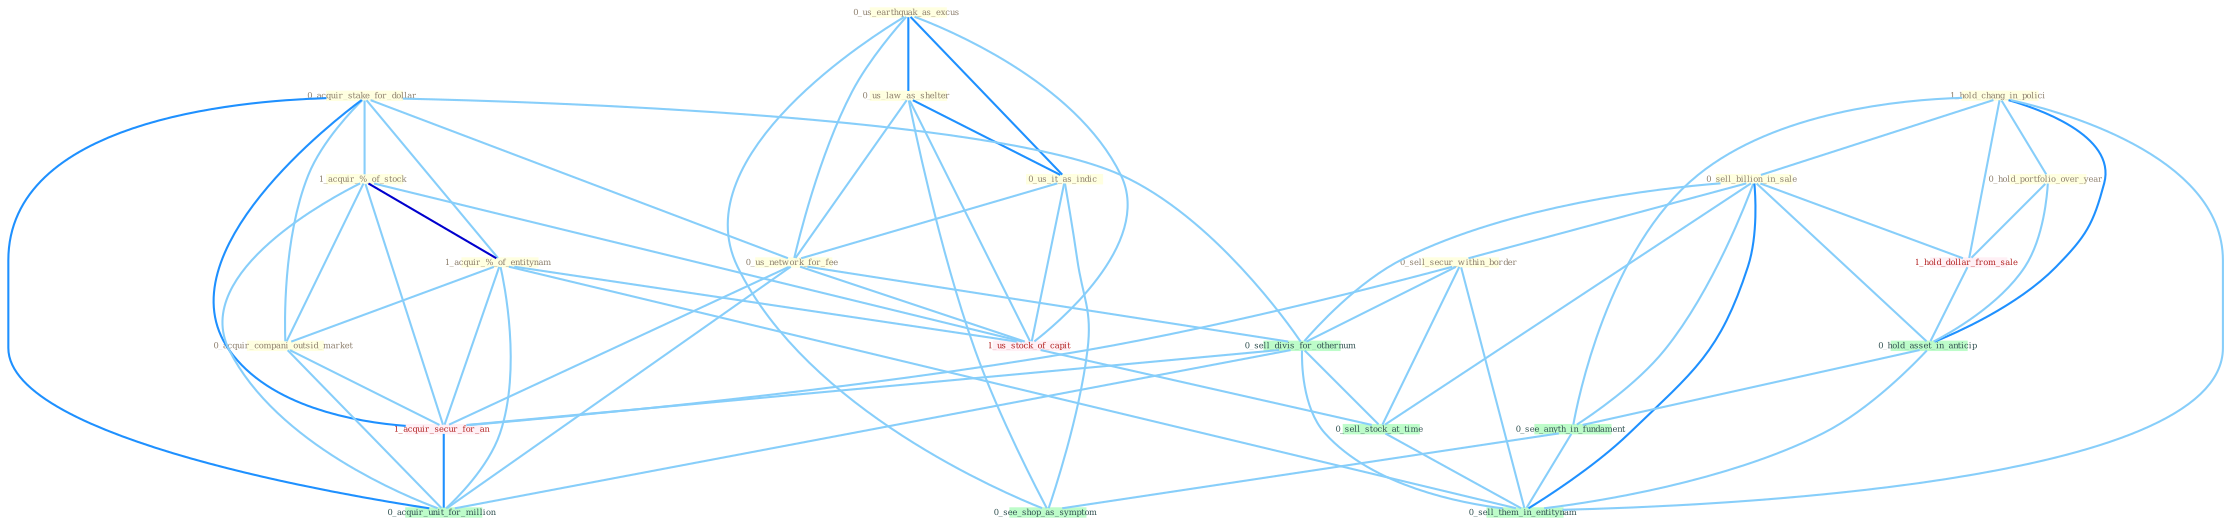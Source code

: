 Graph G{ 
    node
    [shape=polygon,style=filled,width=.5,height=.06,color="#BDFCC9",fixedsize=true,fontsize=4,
    fontcolor="#2f4f4f"];
    {node
    [color="#ffffe0", fontcolor="#8b7d6b"] "0_us_earthquak_as_excus " "0_us_law_as_shelter " "1_hold_chang_in_polici " "0_hold_portfolio_over_year " "0_acquir_stake_for_dollar " "0_sell_billion_in_sale " "1_acquir_%_of_stock " "0_sell_secur_within_border " "1_acquir_%_of_entitynam " "0_acquir_compani_outsid_market " "0_us_it_as_indic " "0_us_network_for_fee "}
{node [color="#fff0f5", fontcolor="#b22222"] "1_acquir_secur_for_an " "1_us_stock_of_capit " "1_hold_dollar_from_sale "}
edge [color="#B0E2FF"];

	"0_us_earthquak_as_excus " -- "0_us_law_as_shelter " [w="2", color="#1e90ff" , len=0.8];
	"0_us_earthquak_as_excus " -- "0_us_it_as_indic " [w="2", color="#1e90ff" , len=0.8];
	"0_us_earthquak_as_excus " -- "0_us_network_for_fee " [w="1", color="#87cefa" ];
	"0_us_earthquak_as_excus " -- "1_us_stock_of_capit " [w="1", color="#87cefa" ];
	"0_us_earthquak_as_excus " -- "0_see_shop_as_symptom " [w="1", color="#87cefa" ];
	"0_us_law_as_shelter " -- "0_us_it_as_indic " [w="2", color="#1e90ff" , len=0.8];
	"0_us_law_as_shelter " -- "0_us_network_for_fee " [w="1", color="#87cefa" ];
	"0_us_law_as_shelter " -- "1_us_stock_of_capit " [w="1", color="#87cefa" ];
	"0_us_law_as_shelter " -- "0_see_shop_as_symptom " [w="1", color="#87cefa" ];
	"1_hold_chang_in_polici " -- "0_hold_portfolio_over_year " [w="1", color="#87cefa" ];
	"1_hold_chang_in_polici " -- "0_sell_billion_in_sale " [w="1", color="#87cefa" ];
	"1_hold_chang_in_polici " -- "1_hold_dollar_from_sale " [w="1", color="#87cefa" ];
	"1_hold_chang_in_polici " -- "0_hold_asset_in_anticip " [w="2", color="#1e90ff" , len=0.8];
	"1_hold_chang_in_polici " -- "0_see_anyth_in_fundament " [w="1", color="#87cefa" ];
	"1_hold_chang_in_polici " -- "0_sell_them_in_entitynam " [w="1", color="#87cefa" ];
	"0_hold_portfolio_over_year " -- "1_hold_dollar_from_sale " [w="1", color="#87cefa" ];
	"0_hold_portfolio_over_year " -- "0_hold_asset_in_anticip " [w="1", color="#87cefa" ];
	"0_acquir_stake_for_dollar " -- "1_acquir_%_of_stock " [w="1", color="#87cefa" ];
	"0_acquir_stake_for_dollar " -- "1_acquir_%_of_entitynam " [w="1", color="#87cefa" ];
	"0_acquir_stake_for_dollar " -- "0_acquir_compani_outsid_market " [w="1", color="#87cefa" ];
	"0_acquir_stake_for_dollar " -- "0_us_network_for_fee " [w="1", color="#87cefa" ];
	"0_acquir_stake_for_dollar " -- "0_sell_divis_for_othernum " [w="1", color="#87cefa" ];
	"0_acquir_stake_for_dollar " -- "1_acquir_secur_for_an " [w="2", color="#1e90ff" , len=0.8];
	"0_acquir_stake_for_dollar " -- "0_acquir_unit_for_million " [w="2", color="#1e90ff" , len=0.8];
	"0_sell_billion_in_sale " -- "0_sell_secur_within_border " [w="1", color="#87cefa" ];
	"0_sell_billion_in_sale " -- "0_sell_divis_for_othernum " [w="1", color="#87cefa" ];
	"0_sell_billion_in_sale " -- "1_hold_dollar_from_sale " [w="1", color="#87cefa" ];
	"0_sell_billion_in_sale " -- "0_hold_asset_in_anticip " [w="1", color="#87cefa" ];
	"0_sell_billion_in_sale " -- "0_sell_stock_at_time " [w="1", color="#87cefa" ];
	"0_sell_billion_in_sale " -- "0_see_anyth_in_fundament " [w="1", color="#87cefa" ];
	"0_sell_billion_in_sale " -- "0_sell_them_in_entitynam " [w="2", color="#1e90ff" , len=0.8];
	"1_acquir_%_of_stock " -- "1_acquir_%_of_entitynam " [w="3", color="#0000cd" , len=0.6];
	"1_acquir_%_of_stock " -- "0_acquir_compani_outsid_market " [w="1", color="#87cefa" ];
	"1_acquir_%_of_stock " -- "1_acquir_secur_for_an " [w="1", color="#87cefa" ];
	"1_acquir_%_of_stock " -- "1_us_stock_of_capit " [w="1", color="#87cefa" ];
	"1_acquir_%_of_stock " -- "0_acquir_unit_for_million " [w="1", color="#87cefa" ];
	"0_sell_secur_within_border " -- "0_sell_divis_for_othernum " [w="1", color="#87cefa" ];
	"0_sell_secur_within_border " -- "1_acquir_secur_for_an " [w="1", color="#87cefa" ];
	"0_sell_secur_within_border " -- "0_sell_stock_at_time " [w="1", color="#87cefa" ];
	"0_sell_secur_within_border " -- "0_sell_them_in_entitynam " [w="1", color="#87cefa" ];
	"1_acquir_%_of_entitynam " -- "0_acquir_compani_outsid_market " [w="1", color="#87cefa" ];
	"1_acquir_%_of_entitynam " -- "1_acquir_secur_for_an " [w="1", color="#87cefa" ];
	"1_acquir_%_of_entitynam " -- "1_us_stock_of_capit " [w="1", color="#87cefa" ];
	"1_acquir_%_of_entitynam " -- "0_acquir_unit_for_million " [w="1", color="#87cefa" ];
	"1_acquir_%_of_entitynam " -- "0_sell_them_in_entitynam " [w="1", color="#87cefa" ];
	"0_acquir_compani_outsid_market " -- "1_acquir_secur_for_an " [w="1", color="#87cefa" ];
	"0_acquir_compani_outsid_market " -- "0_acquir_unit_for_million " [w="1", color="#87cefa" ];
	"0_us_it_as_indic " -- "0_us_network_for_fee " [w="1", color="#87cefa" ];
	"0_us_it_as_indic " -- "1_us_stock_of_capit " [w="1", color="#87cefa" ];
	"0_us_it_as_indic " -- "0_see_shop_as_symptom " [w="1", color="#87cefa" ];
	"0_us_network_for_fee " -- "0_sell_divis_for_othernum " [w="1", color="#87cefa" ];
	"0_us_network_for_fee " -- "1_acquir_secur_for_an " [w="1", color="#87cefa" ];
	"0_us_network_for_fee " -- "1_us_stock_of_capit " [w="1", color="#87cefa" ];
	"0_us_network_for_fee " -- "0_acquir_unit_for_million " [w="1", color="#87cefa" ];
	"0_sell_divis_for_othernum " -- "1_acquir_secur_for_an " [w="1", color="#87cefa" ];
	"0_sell_divis_for_othernum " -- "0_sell_stock_at_time " [w="1", color="#87cefa" ];
	"0_sell_divis_for_othernum " -- "0_acquir_unit_for_million " [w="1", color="#87cefa" ];
	"0_sell_divis_for_othernum " -- "0_sell_them_in_entitynam " [w="1", color="#87cefa" ];
	"1_acquir_secur_for_an " -- "0_acquir_unit_for_million " [w="2", color="#1e90ff" , len=0.8];
	"1_us_stock_of_capit " -- "0_sell_stock_at_time " [w="1", color="#87cefa" ];
	"1_hold_dollar_from_sale " -- "0_hold_asset_in_anticip " [w="1", color="#87cefa" ];
	"0_hold_asset_in_anticip " -- "0_see_anyth_in_fundament " [w="1", color="#87cefa" ];
	"0_hold_asset_in_anticip " -- "0_sell_them_in_entitynam " [w="1", color="#87cefa" ];
	"0_sell_stock_at_time " -- "0_sell_them_in_entitynam " [w="1", color="#87cefa" ];
	"0_see_anyth_in_fundament " -- "0_see_shop_as_symptom " [w="1", color="#87cefa" ];
	"0_see_anyth_in_fundament " -- "0_sell_them_in_entitynam " [w="1", color="#87cefa" ];
}